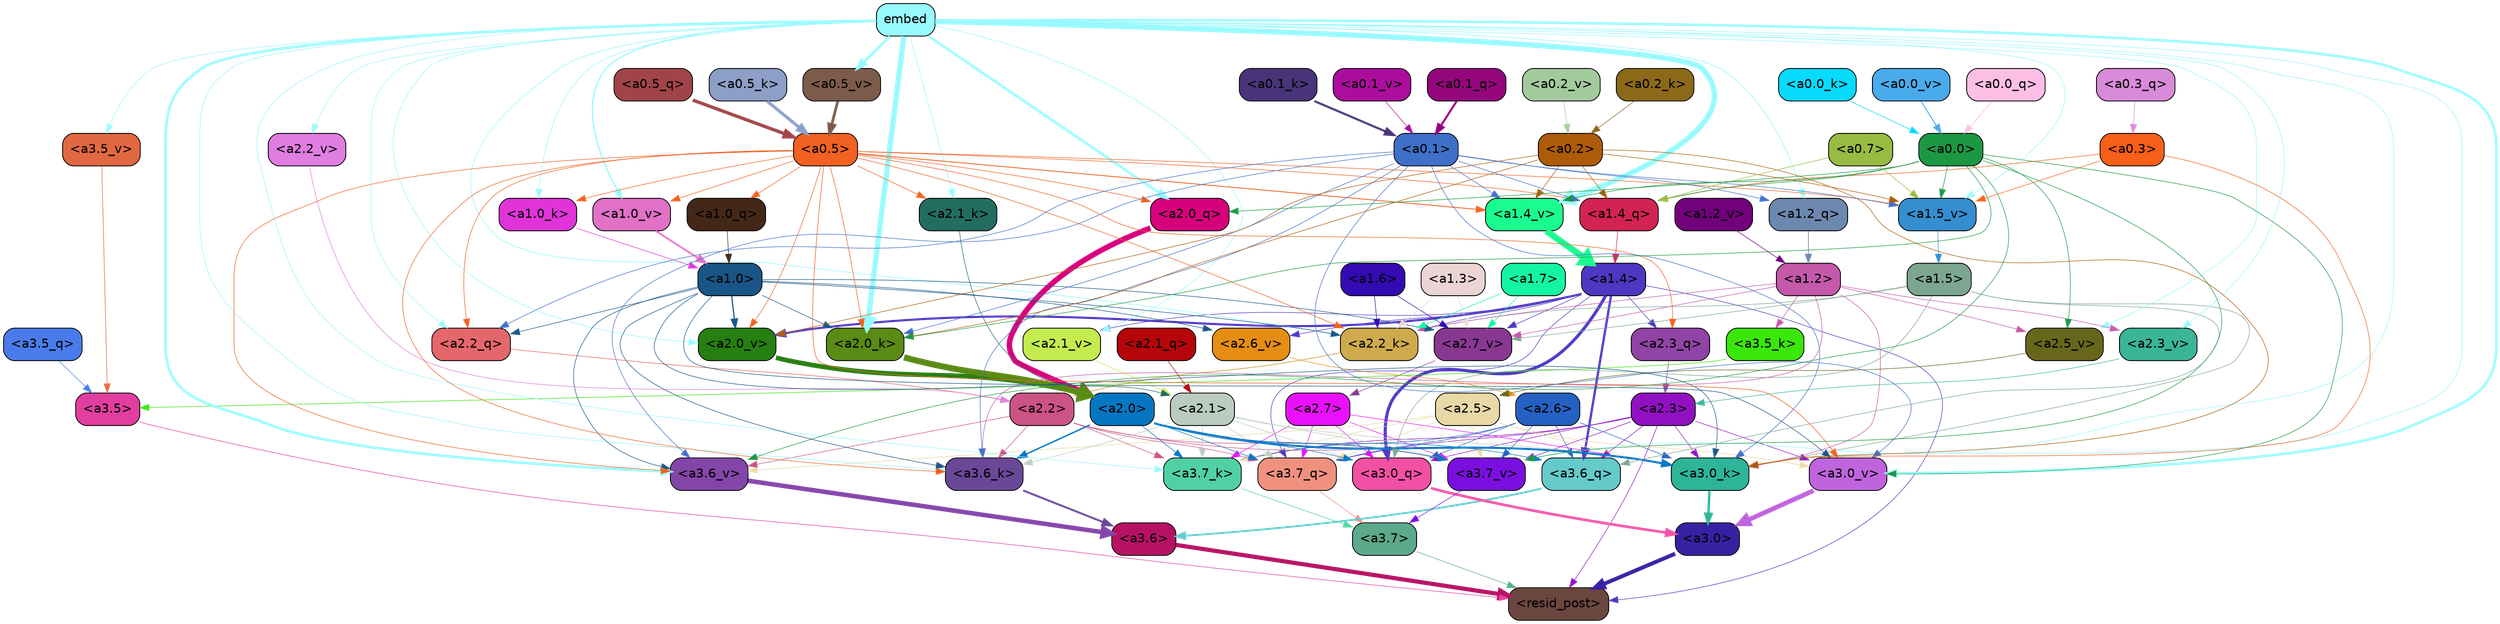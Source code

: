 strict digraph "" {
	graph [bgcolor=transparent,
		layout=dot,
		overlap=false,
		splines=true
	];
	"<a3.7>"	[color=black,
		fillcolor="#5ca98b",
		fontname=Helvetica,
		shape=box,
		style="filled, rounded"];
	"<resid_post>"	[color=black,
		fillcolor="#6b463f",
		fontname=Helvetica,
		shape=box,
		style="filled, rounded"];
	"<a3.7>" -> "<resid_post>"	[color="#5ca98b",
		penwidth=0.6];
	"<a3.6>"	[color=black,
		fillcolor="#b61263",
		fontname=Helvetica,
		shape=box,
		style="filled, rounded"];
	"<a3.6>" -> "<resid_post>"	[color="#b61263",
		penwidth=4.648244500160217];
	"<a3.5>"	[color=black,
		fillcolor="#e23ea0",
		fontname=Helvetica,
		shape=box,
		style="filled, rounded"];
	"<a3.5>" -> "<resid_post>"	[color="#e23ea0",
		penwidth=0.6];
	"<a3.0>"	[color=black,
		fillcolor="#3721a3",
		fontname=Helvetica,
		shape=box,
		style="filled, rounded"];
	"<a3.0>" -> "<resid_post>"	[color="#3721a3",
		penwidth=4.3288813829422];
	"<a2.3>"	[color=black,
		fillcolor="#9111c2",
		fontname=Helvetica,
		shape=box,
		style="filled, rounded"];
	"<a2.3>" -> "<resid_post>"	[color="#9111c2",
		penwidth=0.6];
	"<a3.7_q>"	[color=black,
		fillcolor="#f09180",
		fontname=Helvetica,
		shape=box,
		style="filled, rounded"];
	"<a2.3>" -> "<a3.7_q>"	[color="#9111c2",
		penwidth=0.6];
	"<a3.6_q>"	[color=black,
		fillcolor="#64caca",
		fontname=Helvetica,
		shape=box,
		style="filled, rounded"];
	"<a2.3>" -> "<a3.6_q>"	[color="#9111c2",
		penwidth=0.6];
	"<a3.0_q>"	[color=black,
		fillcolor="#f250a4",
		fontname=Helvetica,
		shape=box,
		style="filled, rounded"];
	"<a2.3>" -> "<a3.0_q>"	[color="#9111c2",
		penwidth=0.6];
	"<a3.7_k>"	[color=black,
		fillcolor="#50d0a3",
		fontname=Helvetica,
		shape=box,
		style="filled, rounded"];
	"<a2.3>" -> "<a3.7_k>"	[color="#9111c2",
		penwidth=0.6];
	"<a3.0_k>"	[color=black,
		fillcolor="#2db499",
		fontname=Helvetica,
		shape=box,
		style="filled, rounded"];
	"<a2.3>" -> "<a3.0_k>"	[color="#9111c2",
		penwidth=0.6];
	"<a3.7_v>"	[color=black,
		fillcolor="#7a0fdf",
		fontname=Helvetica,
		shape=box,
		style="filled, rounded"];
	"<a2.3>" -> "<a3.7_v>"	[color="#9111c2",
		penwidth=0.6];
	"<a3.0_v>"	[color=black,
		fillcolor="#bf64dc",
		fontname=Helvetica,
		shape=box,
		style="filled, rounded"];
	"<a2.3>" -> "<a3.0_v>"	[color="#9111c2",
		penwidth=0.6];
	"<a1.4>"	[color=black,
		fillcolor="#4e37c1",
		fontname=Helvetica,
		shape=box,
		style="filled, rounded"];
	"<a1.4>" -> "<resid_post>"	[color="#4e37c1",
		penwidth=0.6];
	"<a1.4>" -> "<a3.7_q>"	[color="#4e37c1",
		penwidth=0.6];
	"<a1.4>" -> "<a3.6_q>"	[color="#4e37c1",
		penwidth=2.5397292599081993];
	"<a1.4>" -> "<a3.0_q>"	[color="#4e37c1",
		penwidth=3.3985572457313538];
	"<a2.3_q>"	[color=black,
		fillcolor="#9044a5",
		fontname=Helvetica,
		shape=box,
		style="filled, rounded"];
	"<a1.4>" -> "<a2.3_q>"	[color="#4e37c1",
		penwidth=0.6];
	"<a2.2_k>"	[color=black,
		fillcolor="#cfaa4d",
		fontname=Helvetica,
		shape=box,
		style="filled, rounded"];
	"<a1.4>" -> "<a2.2_k>"	[color="#4e37c1",
		penwidth=0.6];
	"<a2.7_v>"	[color=black,
		fillcolor="#893892",
		fontname=Helvetica,
		shape=box,
		style="filled, rounded"];
	"<a1.4>" -> "<a2.7_v>"	[color="#4e37c1",
		penwidth=0.6];
	"<a2.6_v>"	[color=black,
		fillcolor="#e68e13",
		fontname=Helvetica,
		shape=box,
		style="filled, rounded"];
	"<a1.4>" -> "<a2.6_v>"	[color="#4e37c1",
		penwidth=0.6];
	"<a2.1_v>"	[color=black,
		fillcolor="#c4ec4f",
		fontname=Helvetica,
		shape=box,
		style="filled, rounded"];
	"<a1.4>" -> "<a2.1_v>"	[color="#4e37c1",
		penwidth=0.6];
	"<a2.0_v>"	[color=black,
		fillcolor="#267f11",
		fontname=Helvetica,
		shape=box,
		style="filled, rounded"];
	"<a1.4>" -> "<a2.0_v>"	[color="#4e37c1",
		penwidth=2.3308929204940796];
	"<a3.7_q>" -> "<a3.7>"	[color="#f09180",
		penwidth=0.6];
	"<a3.6_q>" -> "<a3.6>"	[color="#64caca",
		penwidth=2.03758105635643];
	"<a3.5_q>"	[color=black,
		fillcolor="#497cea",
		fontname=Helvetica,
		shape=box,
		style="filled, rounded"];
	"<a3.5_q>" -> "<a3.5>"	[color="#497cea",
		penwidth=0.6];
	"<a3.0_q>" -> "<a3.0>"	[color="#f250a4",
		penwidth=2.8638100624084473];
	"<a3.7_k>" -> "<a3.7>"	[color="#50d0a3",
		penwidth=0.6];
	"<a3.6_k>"	[color=black,
		fillcolor="#6a4898",
		fontname=Helvetica,
		shape=box,
		style="filled, rounded"];
	"<a3.6_k>" -> "<a3.6>"	[color="#6a4898",
		penwidth=2.174198240041733];
	"<a3.5_k>"	[color=black,
		fillcolor="#3ae70b",
		fontname=Helvetica,
		shape=box,
		style="filled, rounded"];
	"<a3.5_k>" -> "<a3.5>"	[color="#3ae70b",
		penwidth=0.6];
	"<a3.0_k>" -> "<a3.0>"	[color="#2db499",
		penwidth=2.6274144649505615];
	"<a3.7_v>" -> "<a3.7>"	[color="#7a0fdf",
		penwidth=0.6];
	"<a3.6_v>"	[color=black,
		fillcolor="#8445a9",
		fontname=Helvetica,
		shape=box,
		style="filled, rounded"];
	"<a3.6_v>" -> "<a3.6>"	[color="#8445a9",
		penwidth=5.002329230308533];
	"<a3.5_v>"	[color=black,
		fillcolor="#e16841",
		fontname=Helvetica,
		shape=box,
		style="filled, rounded"];
	"<a3.5_v>" -> "<a3.5>"	[color="#e16841",
		penwidth=0.6];
	"<a3.0_v>" -> "<a3.0>"	[color="#bf64dc",
		penwidth=5.188832879066467];
	"<a2.7>"	[color=black,
		fillcolor="#ea10fc",
		fontname=Helvetica,
		shape=box,
		style="filled, rounded"];
	"<a2.7>" -> "<a3.7_q>"	[color="#ea10fc",
		penwidth=0.6];
	"<a2.7>" -> "<a3.0_q>"	[color="#ea10fc",
		penwidth=0.6];
	"<a2.7>" -> "<a3.7_k>"	[color="#ea10fc",
		penwidth=0.6];
	"<a2.7>" -> "<a3.0_k>"	[color="#ea10fc",
		penwidth=0.6];
	"<a2.7>" -> "<a3.7_v>"	[color="#ea10fc",
		penwidth=0.6];
	"<a2.6>"	[color=black,
		fillcolor="#2561c3",
		fontname=Helvetica,
		shape=box,
		style="filled, rounded"];
	"<a2.6>" -> "<a3.7_q>"	[color="#2561c3",
		penwidth=0.6];
	"<a2.6>" -> "<a3.6_q>"	[color="#2561c3",
		penwidth=0.6];
	"<a2.6>" -> "<a3.0_q>"	[color="#2561c3",
		penwidth=0.6];
	"<a2.6>" -> "<a3.7_k>"	[color="#2561c3",
		penwidth=0.6];
	"<a2.6>" -> "<a3.0_k>"	[color="#2561c3",
		penwidth=0.6];
	"<a2.6>" -> "<a3.7_v>"	[color="#2561c3",
		penwidth=0.6];
	"<a2.5>"	[color=black,
		fillcolor="#e8d9a6",
		fontname=Helvetica,
		shape=box,
		style="filled, rounded"];
	"<a2.5>" -> "<a3.7_q>"	[color="#e8d9a6",
		penwidth=0.6];
	"<a2.5>" -> "<a3.7_k>"	[color="#e8d9a6",
		penwidth=0.6];
	"<a2.5>" -> "<a3.0_k>"	[color="#e8d9a6",
		penwidth=0.6];
	"<a2.5>" -> "<a3.7_v>"	[color="#e8d9a6",
		penwidth=0.6];
	"<a2.5>" -> "<a3.6_v>"	[color="#e8d9a6",
		penwidth=0.6];
	"<a2.5>" -> "<a3.0_v>"	[color="#e8d9a6",
		penwidth=0.6];
	"<a2.2>"	[color=black,
		fillcolor="#cc5385",
		fontname=Helvetica,
		shape=box,
		style="filled, rounded"];
	"<a2.2>" -> "<a3.7_q>"	[color="#cc5385",
		penwidth=0.6];
	"<a2.2>" -> "<a3.7_k>"	[color="#cc5385",
		penwidth=0.6];
	"<a2.2>" -> "<a3.6_k>"	[color="#cc5385",
		penwidth=0.6];
	"<a2.2>" -> "<a3.0_k>"	[color="#cc5385",
		penwidth=0.6];
	"<a2.2>" -> "<a3.7_v>"	[color="#cc5385",
		penwidth=0.6];
	"<a2.2>" -> "<a3.6_v>"	[color="#cc5385",
		penwidth=0.6];
	"<a2.1>"	[color=black,
		fillcolor="#baccbf",
		fontname=Helvetica,
		shape=box,
		style="filled, rounded"];
	"<a2.1>" -> "<a3.7_q>"	[color="#baccbf",
		penwidth=0.6];
	"<a2.1>" -> "<a3.0_q>"	[color="#baccbf",
		penwidth=0.6];
	"<a2.1>" -> "<a3.7_k>"	[color="#baccbf",
		penwidth=0.6];
	"<a2.1>" -> "<a3.6_k>"	[color="#baccbf",
		penwidth=0.6];
	"<a2.1>" -> "<a3.0_k>"	[color="#baccbf",
		penwidth=0.6];
	"<a2.1>" -> "<a3.7_v>"	[color="#baccbf",
		penwidth=0.6];
	"<a2.0>"	[color=black,
		fillcolor="#0776c2",
		fontname=Helvetica,
		shape=box,
		style="filled, rounded"];
	"<a2.0>" -> "<a3.7_q>"	[color="#0776c2",
		penwidth=0.6];
	"<a2.0>" -> "<a3.6_q>"	[color="#0776c2",
		penwidth=0.6];
	"<a2.0>" -> "<a3.0_q>"	[color="#0776c2",
		penwidth=0.6];
	"<a2.0>" -> "<a3.7_k>"	[color="#0776c2",
		penwidth=0.6];
	"<a2.0>" -> "<a3.6_k>"	[color="#0776c2",
		penwidth=1.5717863738536835];
	"<a2.0>" -> "<a3.0_k>"	[color="#0776c2",
		penwidth=2.205150544643402];
	"<a2.0>" -> "<a3.7_v>"	[color="#0776c2",
		penwidth=0.6];
	"<a1.5>"	[color=black,
		fillcolor="#7da691",
		fontname=Helvetica,
		shape=box,
		style="filled, rounded"];
	"<a1.5>" -> "<a3.6_q>"	[color="#7da691",
		penwidth=0.6];
	"<a1.5>" -> "<a3.0_q>"	[color="#7da691",
		penwidth=0.6];
	"<a1.5>" -> "<a3.0_k>"	[color="#7da691",
		penwidth=0.6];
	"<a1.5>" -> "<a2.2_k>"	[color="#7da691",
		penwidth=0.6];
	"<a1.5>" -> "<a2.7_v>"	[color="#7da691",
		penwidth=0.6];
	embed	[color=black,
		fillcolor="#98f9fe",
		fontname=Helvetica,
		shape=box,
		style="filled, rounded"];
	embed -> "<a3.7_k>"	[color="#98f9fe",
		penwidth=0.6];
	embed -> "<a3.6_k>"	[color="#98f9fe",
		penwidth=0.6];
	embed -> "<a3.0_k>"	[color="#98f9fe",
		penwidth=0.6];
	embed -> "<a3.7_v>"	[color="#98f9fe",
		penwidth=0.6];
	embed -> "<a3.6_v>"	[color="#98f9fe",
		penwidth=2.882729172706604];
	embed -> "<a3.5_v>"	[color="#98f9fe",
		penwidth=0.6];
	embed -> "<a3.0_v>"	[color="#98f9fe",
		penwidth=2.812090039253235];
	"<a2.2_q>"	[color=black,
		fillcolor="#e4676c",
		fontname=Helvetica,
		shape=box,
		style="filled, rounded"];
	embed -> "<a2.2_q>"	[color="#98f9fe",
		penwidth=0.6];
	"<a2.0_q>"	[color=black,
		fillcolor="#d6027c",
		fontname=Helvetica,
		shape=box,
		style="filled, rounded"];
	embed -> "<a2.0_q>"	[color="#98f9fe",
		penwidth=2.773140072822571];
	embed -> "<a2.2_k>"	[color="#98f9fe",
		penwidth=0.6694881916046143];
	"<a2.1_k>"	[color=black,
		fillcolor="#236d60",
		fontname=Helvetica,
		shape=box,
		style="filled, rounded"];
	embed -> "<a2.1_k>"	[color="#98f9fe",
		penwidth=0.6];
	"<a2.0_k>"	[color=black,
		fillcolor="#598b15",
		fontname=Helvetica,
		shape=box,
		style="filled, rounded"];
	embed -> "<a2.0_k>"	[color="#98f9fe",
		penwidth=5.809704422950745];
	"<a2.5_v>"	[color=black,
		fillcolor="#68661b",
		fontname=Helvetica,
		shape=box,
		style="filled, rounded"];
	embed -> "<a2.5_v>"	[color="#98f9fe",
		penwidth=0.6];
	"<a2.3_v>"	[color=black,
		fillcolor="#3bb597",
		fontname=Helvetica,
		shape=box,
		style="filled, rounded"];
	embed -> "<a2.3_v>"	[color="#98f9fe",
		penwidth=0.6];
	"<a2.2_v>"	[color=black,
		fillcolor="#e07de0",
		fontname=Helvetica,
		shape=box,
		style="filled, rounded"];
	embed -> "<a2.2_v>"	[color="#98f9fe",
		penwidth=0.6];
	embed -> "<a2.1_v>"	[color="#98f9fe",
		penwidth=0.6];
	embed -> "<a2.0_v>"	[color="#98f9fe",
		penwidth=0.6];
	"<a1.2_q>"	[color=black,
		fillcolor="#6d88af",
		fontname=Helvetica,
		shape=box,
		style="filled, rounded"];
	embed -> "<a1.2_q>"	[color="#98f9fe",
		penwidth=0.6789929866790771];
	"<a1.0_k>"	[color=black,
		fillcolor="#e034d9",
		fontname=Helvetica,
		shape=box,
		style="filled, rounded"];
	embed -> "<a1.0_k>"	[color="#98f9fe",
		penwidth=0.6];
	"<a1.5_v>"	[color=black,
		fillcolor="#358ecf",
		fontname=Helvetica,
		shape=box,
		style="filled, rounded"];
	embed -> "<a1.5_v>"	[color="#98f9fe",
		penwidth=0.6];
	"<a1.4_v>"	[color=black,
		fillcolor="#1afb90",
		fontname=Helvetica,
		shape=box,
		style="filled, rounded"];
	embed -> "<a1.4_v>"	[color="#98f9fe",
		penwidth=5.930049657821655];
	"<a1.0_v>"	[color=black,
		fillcolor="#e071c7",
		fontname=Helvetica,
		shape=box,
		style="filled, rounded"];
	embed -> "<a1.0_v>"	[color="#98f9fe",
		penwidth=1.3246397972106934];
	"<a0.5_v>"	[color=black,
		fillcolor="#7c5b4a",
		fontname=Helvetica,
		shape=box,
		style="filled, rounded"];
	embed -> "<a0.5_v>"	[color="#98f9fe",
		penwidth=2.9912296533584595];
	"<a1.2>"	[color=black,
		fillcolor="#c459a9",
		fontname=Helvetica,
		shape=box,
		style="filled, rounded"];
	"<a1.2>" -> "<a3.6_k>"	[color="#c459a9",
		penwidth=0.6];
	"<a1.2>" -> "<a3.5_k>"	[color="#c459a9",
		penwidth=0.6];
	"<a1.2>" -> "<a3.0_k>"	[color="#c459a9",
		penwidth=0.6];
	"<a1.2>" -> "<a2.2_k>"	[color="#c459a9",
		penwidth=0.6];
	"<a1.2>" -> "<a2.7_v>"	[color="#c459a9",
		penwidth=0.6];
	"<a1.2>" -> "<a2.5_v>"	[color="#c459a9",
		penwidth=0.6];
	"<a1.2>" -> "<a2.3_v>"	[color="#c459a9",
		penwidth=0.6];
	"<a1.0>"	[color=black,
		fillcolor="#195586",
		fontname=Helvetica,
		shape=box,
		style="filled, rounded"];
	"<a1.0>" -> "<a3.6_k>"	[color="#195586",
		penwidth=0.6];
	"<a1.0>" -> "<a3.0_k>"	[color="#195586",
		penwidth=0.6];
	"<a1.0>" -> "<a3.6_v>"	[color="#195586",
		penwidth=0.6];
	"<a1.0>" -> "<a3.0_v>"	[color="#195586",
		penwidth=0.6];
	"<a1.0>" -> "<a2.2_q>"	[color="#195586",
		penwidth=0.6];
	"<a1.0>" -> "<a2.2_k>"	[color="#195586",
		penwidth=0.6];
	"<a1.0>" -> "<a2.0_k>"	[color="#195586",
		penwidth=0.6];
	"<a1.0>" -> "<a2.7_v>"	[color="#195586",
		penwidth=0.6];
	"<a1.0>" -> "<a2.6_v>"	[color="#195586",
		penwidth=0.6];
	"<a1.0>" -> "<a2.0_v>"	[color="#195586",
		penwidth=1.2632839679718018];
	"<a0.5>"	[color=black,
		fillcolor="#f16121",
		fontname=Helvetica,
		shape=box,
		style="filled, rounded"];
	"<a0.5>" -> "<a3.6_k>"	[color="#f16121",
		penwidth=0.6];
	"<a0.5>" -> "<a3.6_v>"	[color="#f16121",
		penwidth=0.6];
	"<a0.5>" -> "<a3.0_v>"	[color="#f16121",
		penwidth=0.6281400918960571];
	"<a0.5>" -> "<a2.3_q>"	[color="#f16121",
		penwidth=0.6];
	"<a0.5>" -> "<a2.2_q>"	[color="#f16121",
		penwidth=0.6];
	"<a0.5>" -> "<a2.0_q>"	[color="#f16121",
		penwidth=0.6];
	"<a0.5>" -> "<a2.2_k>"	[color="#f16121",
		penwidth=0.6];
	"<a0.5>" -> "<a2.1_k>"	[color="#f16121",
		penwidth=0.6];
	"<a0.5>" -> "<a2.0_k>"	[color="#f16121",
		penwidth=0.6196913719177246];
	"<a0.5>" -> "<a2.0_v>"	[color="#f16121",
		penwidth=0.6];
	"<a1.4_q>"	[color=black,
		fillcolor="#d22353",
		fontname=Helvetica,
		shape=box,
		style="filled, rounded"];
	"<a0.5>" -> "<a1.4_q>"	[color="#f16121",
		penwidth=0.6];
	"<a1.0_q>"	[color=black,
		fillcolor="#442817",
		fontname=Helvetica,
		shape=box,
		style="filled, rounded"];
	"<a0.5>" -> "<a1.0_q>"	[color="#f16121",
		penwidth=0.6];
	"<a0.5>" -> "<a1.0_k>"	[color="#f16121",
		penwidth=0.6];
	"<a0.5>" -> "<a1.5_v>"	[color="#f16121",
		penwidth=0.6];
	"<a0.5>" -> "<a1.4_v>"	[color="#f16121",
		penwidth=0.9038386344909668];
	"<a0.5>" -> "<a1.0_v>"	[color="#f16121",
		penwidth=0.6];
	"<a0.1>"	[color=black,
		fillcolor="#3f70c8",
		fontname=Helvetica,
		shape=box,
		style="filled, rounded"];
	"<a0.1>" -> "<a3.6_k>"	[color="#3f70c8",
		penwidth=0.6];
	"<a0.1>" -> "<a3.0_k>"	[color="#3f70c8",
		penwidth=0.6];
	"<a0.1>" -> "<a3.6_v>"	[color="#3f70c8",
		penwidth=0.6];
	"<a0.1>" -> "<a3.0_v>"	[color="#3f70c8",
		penwidth=0.6];
	"<a0.1>" -> "<a2.2_q>"	[color="#3f70c8",
		penwidth=0.6];
	"<a0.1>" -> "<a2.0_k>"	[color="#3f70c8",
		penwidth=0.6];
	"<a0.1>" -> "<a1.4_q>"	[color="#3f70c8",
		penwidth=0.6];
	"<a0.1>" -> "<a1.2_q>"	[color="#3f70c8",
		penwidth=0.6];
	"<a0.1>" -> "<a1.5_v>"	[color="#3f70c8",
		penwidth=0.6];
	"<a0.1>" -> "<a1.4_v>"	[color="#3f70c8",
		penwidth=0.6];
	"<a0.3>"	[color=black,
		fillcolor="#f85f18",
		fontname=Helvetica,
		shape=box,
		style="filled, rounded"];
	"<a0.3>" -> "<a3.0_k>"	[color="#f85f18",
		penwidth=0.6];
	"<a0.3>" -> "<a1.4_q>"	[color="#f85f18",
		penwidth=0.6];
	"<a0.3>" -> "<a1.5_v>"	[color="#f85f18",
		penwidth=0.6];
	"<a0.2>"	[color=black,
		fillcolor="#ae5b09",
		fontname=Helvetica,
		shape=box,
		style="filled, rounded"];
	"<a0.2>" -> "<a3.0_k>"	[color="#ae5b09",
		penwidth=0.6];
	"<a0.2>" -> "<a2.0_k>"	[color="#ae5b09",
		penwidth=0.6];
	"<a0.2>" -> "<a2.0_v>"	[color="#ae5b09",
		penwidth=0.6];
	"<a0.2>" -> "<a1.4_q>"	[color="#ae5b09",
		penwidth=0.6];
	"<a0.2>" -> "<a1.5_v>"	[color="#ae5b09",
		penwidth=0.6];
	"<a0.2>" -> "<a1.4_v>"	[color="#ae5b09",
		penwidth=0.6];
	"<a0.0>"	[color=black,
		fillcolor="#1c9844",
		fontname=Helvetica,
		shape=box,
		style="filled, rounded"];
	"<a0.0>" -> "<a3.7_v>"	[color="#1c9844",
		penwidth=0.6];
	"<a0.0>" -> "<a3.6_v>"	[color="#1c9844",
		penwidth=0.6];
	"<a0.0>" -> "<a3.0_v>"	[color="#1c9844",
		penwidth=0.6];
	"<a0.0>" -> "<a2.0_q>"	[color="#1c9844",
		penwidth=0.6];
	"<a0.0>" -> "<a2.0_k>"	[color="#1c9844",
		penwidth=0.6];
	"<a0.0>" -> "<a2.5_v>"	[color="#1c9844",
		penwidth=0.6];
	"<a0.0>" -> "<a1.4_q>"	[color="#1c9844",
		penwidth=0.6];
	"<a0.0>" -> "<a1.5_v>"	[color="#1c9844",
		penwidth=0.6];
	"<a0.0>" -> "<a1.4_v>"	[color="#1c9844",
		penwidth=0.6];
	"<a2.3_q>" -> "<a2.3>"	[color="#9044a5",
		penwidth=0.6];
	"<a2.2_q>" -> "<a2.2>"	[color="#e4676c",
		penwidth=0.6299107074737549];
	"<a2.1_q>"	[color=black,
		fillcolor="#b5060b",
		fontname=Helvetica,
		shape=box,
		style="filled, rounded"];
	"<a2.1_q>" -> "<a2.1>"	[color="#b5060b",
		penwidth=0.6];
	"<a2.0_q>" -> "<a2.0>"	[color="#d6027c",
		penwidth=6.081655263900757];
	"<a2.2_k>" -> "<a2.2>"	[color="#cfaa4d",
		penwidth=0.8337457180023193];
	"<a2.1_k>" -> "<a2.1>"	[color="#236d60",
		penwidth=0.6];
	"<a2.0_k>" -> "<a2.0>"	[color="#598b15",
		penwidth=6.795950889587402];
	"<a2.7_v>" -> "<a2.7>"	[color="#893892",
		penwidth=0.6];
	"<a2.6_v>" -> "<a2.6>"	[color="#e68e13",
		penwidth=0.6];
	"<a2.5_v>" -> "<a2.5>"	[color="#68661b",
		penwidth=0.6];
	"<a2.3_v>" -> "<a2.3>"	[color="#3bb597",
		penwidth=0.6];
	"<a2.2_v>" -> "<a2.2>"	[color="#e07de0",
		penwidth=0.6];
	"<a2.1_v>" -> "<a2.1>"	[color="#c4ec4f",
		penwidth=0.6];
	"<a2.0_v>" -> "<a2.0>"	[color="#267f11",
		penwidth=5.211444020271301];
	"<a1.7>"	[color=black,
		fillcolor="#14f5a3",
		fontname=Helvetica,
		shape=box,
		style="filled, rounded"];
	"<a1.7>" -> "<a2.2_k>"	[color="#14f5a3",
		penwidth=0.6];
	"<a1.7>" -> "<a2.7_v>"	[color="#14f5a3",
		penwidth=0.6];
	"<a1.6>"	[color=black,
		fillcolor="#340ab3",
		fontname=Helvetica,
		shape=box,
		style="filled, rounded"];
	"<a1.6>" -> "<a2.2_k>"	[color="#340ab3",
		penwidth=0.6];
	"<a1.6>" -> "<a2.7_v>"	[color="#340ab3",
		penwidth=0.6];
	"<a1.3>"	[color=black,
		fillcolor="#ebd5d4",
		fontname=Helvetica,
		shape=box,
		style="filled, rounded"];
	"<a1.3>" -> "<a2.2_k>"	[color="#ebd5d4",
		penwidth=0.6];
	"<a1.3>" -> "<a2.7_v>"	[color="#ebd5d4",
		penwidth=0.6];
	"<a1.4_q>" -> "<a1.4>"	[color="#d22353",
		penwidth=0.6];
	"<a1.2_q>" -> "<a1.2>"	[color="#6d88af",
		penwidth=0.7635738849639893];
	"<a1.0_q>" -> "<a1.0>"	[color="#442817",
		penwidth=0.6];
	"<a1.0_k>" -> "<a1.0>"	[color="#e034d9",
		penwidth=0.6];
	"<a1.5_v>" -> "<a1.5>"	[color="#358ecf",
		penwidth=0.6];
	"<a1.4_v>" -> "<a1.4>"	[color="#1afb90",
		penwidth=7.066803693771362];
	"<a1.2_v>"	[color=black,
		fillcolor="#71027b",
		fontname=Helvetica,
		shape=box,
		style="filled, rounded"];
	"<a1.2_v>" -> "<a1.2>"	[color="#71027b",
		penwidth=0.6];
	"<a1.0_v>" -> "<a1.0>"	[color="#e071c7",
		penwidth=1.970656156539917];
	"<a0.7>"	[color=black,
		fillcolor="#98bc41",
		fontname=Helvetica,
		shape=box,
		style="filled, rounded"];
	"<a0.7>" -> "<a1.4_q>"	[color="#98bc41",
		penwidth=0.6];
	"<a0.7>" -> "<a1.5_v>"	[color="#98bc41",
		penwidth=0.6];
	"<a0.5_q>"	[color=black,
		fillcolor="#a14448",
		fontname=Helvetica,
		shape=box,
		style="filled, rounded"];
	"<a0.5_q>" -> "<a0.5>"	[color="#a14448",
		penwidth=3.6266062557697296];
	"<a0.3_q>"	[color=black,
		fillcolor="#d88bd8",
		fontname=Helvetica,
		shape=box,
		style="filled, rounded"];
	"<a0.3_q>" -> "<a0.3>"	[color="#d88bd8",
		penwidth=0.6];
	"<a0.1_q>"	[color=black,
		fillcolor="#95067c",
		fontname=Helvetica,
		shape=box,
		style="filled, rounded"];
	"<a0.1_q>" -> "<a0.1>"	[color="#95067c",
		penwidth=2.2995558977127075];
	"<a0.0_q>"	[color=black,
		fillcolor="#fdbee5",
		fontname=Helvetica,
		shape=box,
		style="filled, rounded"];
	"<a0.0_q>" -> "<a0.0>"	[color="#fdbee5",
		penwidth=0.7591052055358887];
	"<a0.5_k>"	[color=black,
		fillcolor="#8d9fc7",
		fontname=Helvetica,
		shape=box,
		style="filled, rounded"];
	"<a0.5_k>" -> "<a0.5>"	[color="#8d9fc7",
		penwidth=3.475644141435623];
	"<a0.2_k>"	[color=black,
		fillcolor="#8c6919",
		fontname=Helvetica,
		shape=box,
		style="filled, rounded"];
	"<a0.2_k>" -> "<a0.2>"	[color="#8c6919",
		penwidth=0.6];
	"<a0.1_k>"	[color=black,
		fillcolor="#483478",
		fontname=Helvetica,
		shape=box,
		style="filled, rounded"];
	"<a0.1_k>" -> "<a0.1>"	[color="#483478",
		penwidth=2.3508740663528442];
	"<a0.0_k>"	[color=black,
		fillcolor="#08dafc",
		fontname=Helvetica,
		shape=box,
		style="filled, rounded"];
	"<a0.0_k>" -> "<a0.0>"	[color="#08dafc",
		penwidth=0.6416475772857666];
	"<a0.5_v>" -> "<a0.5>"	[color="#7c5b4a",
		penwidth=3.019147038459778];
	"<a0.2_v>"	[color=black,
		fillcolor="#a3ca9d",
		fontname=Helvetica,
		shape=box,
		style="filled, rounded"];
	"<a0.2_v>" -> "<a0.2>"	[color="#a3ca9d",
		penwidth=0.6];
	"<a0.1_v>"	[color=black,
		fillcolor="#ac0d9d",
		fontname=Helvetica,
		shape=box,
		style="filled, rounded"];
	"<a0.1_v>" -> "<a0.1>"	[color="#ac0d9d",
		penwidth=0.6];
	"<a0.0_v>"	[color=black,
		fillcolor="#4aabec",
		fontname=Helvetica,
		shape=box,
		style="filled, rounded"];
	"<a0.0_v>" -> "<a0.0>"	[color="#4aabec",
		penwidth=1.0116496086120605];
}
